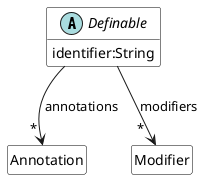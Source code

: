 @startuml Defineable 
abstract class Definable {
    identifier:String
}

Definable --> "    \n*" Annotation : annotations 
Definable --> "      \n*" Modifier : modifiers

hide class circle
hide class members
hide Definable methods

skinparam class {
    BackgroundColor White
    ArrowColor Black
    BorderColor Black
}

@enduml 